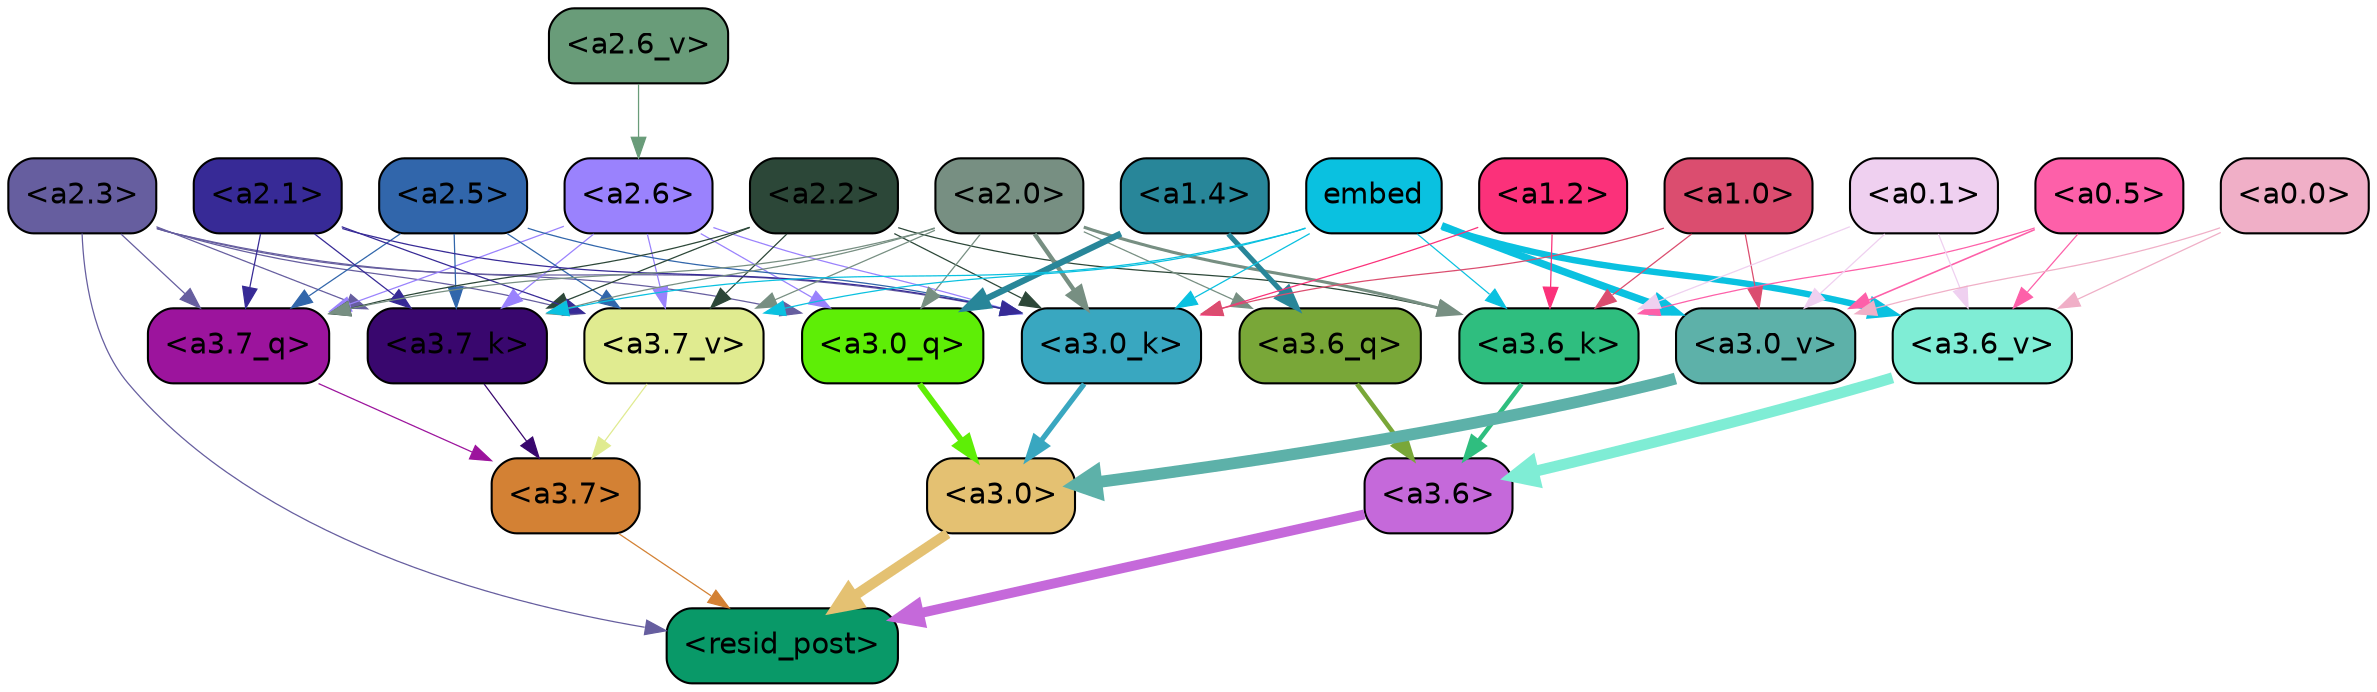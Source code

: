 strict digraph "" {
	graph [bgcolor=transparent,
		layout=dot,
		overlap=false,
		splines=true
	];
	"<a3.7>"	[color=black,
		fillcolor="#d38134",
		fontname=Helvetica,
		shape=box,
		style="filled, rounded"];
	"<resid_post>"	[color=black,
		fillcolor="#099968",
		fontname=Helvetica,
		shape=box,
		style="filled, rounded"];
	"<a3.7>" -> "<resid_post>"	[color="#d38134",
		penwidth=0.6];
	"<a3.6>"	[color=black,
		fillcolor="#c569da",
		fontname=Helvetica,
		shape=box,
		style="filled, rounded"];
	"<a3.6>" -> "<resid_post>"	[color="#c569da",
		penwidth=4.7534414529800415];
	"<a3.0>"	[color=black,
		fillcolor="#e4c172",
		fontname=Helvetica,
		shape=box,
		style="filled, rounded"];
	"<a3.0>" -> "<resid_post>"	[color="#e4c172",
		penwidth=4.898576855659485];
	"<a2.3>"	[color=black,
		fillcolor="#665e9f",
		fontname=Helvetica,
		shape=box,
		style="filled, rounded"];
	"<a2.3>" -> "<resid_post>"	[color="#665e9f",
		penwidth=0.6];
	"<a3.7_q>"	[color=black,
		fillcolor="#9c149d",
		fontname=Helvetica,
		shape=box,
		style="filled, rounded"];
	"<a2.3>" -> "<a3.7_q>"	[color="#665e9f",
		penwidth=0.6];
	"<a3.0_q>"	[color=black,
		fillcolor="#5eee06",
		fontname=Helvetica,
		shape=box,
		style="filled, rounded"];
	"<a2.3>" -> "<a3.0_q>"	[color="#665e9f",
		penwidth=0.6];
	"<a3.7_k>"	[color=black,
		fillcolor="#39076e",
		fontname=Helvetica,
		shape=box,
		style="filled, rounded"];
	"<a2.3>" -> "<a3.7_k>"	[color="#665e9f",
		penwidth=0.6];
	"<a3.0_k>"	[color=black,
		fillcolor="#39a7c0",
		fontname=Helvetica,
		shape=box,
		style="filled, rounded"];
	"<a2.3>" -> "<a3.0_k>"	[color="#665e9f",
		penwidth=0.6];
	"<a3.7_v>"	[color=black,
		fillcolor="#e0eb90",
		fontname=Helvetica,
		shape=box,
		style="filled, rounded"];
	"<a2.3>" -> "<a3.7_v>"	[color="#665e9f",
		penwidth=0.6];
	"<a3.7_q>" -> "<a3.7>"	[color="#9c149d",
		penwidth=0.6];
	"<a3.6_q>"	[color=black,
		fillcolor="#79a738",
		fontname=Helvetica,
		shape=box,
		style="filled, rounded"];
	"<a3.6_q>" -> "<a3.6>"	[color="#79a738",
		penwidth=2.160832464694977];
	"<a3.0_q>" -> "<a3.0>"	[color="#5eee06",
		penwidth=2.870753765106201];
	"<a3.7_k>" -> "<a3.7>"	[color="#39076e",
		penwidth=0.6];
	"<a3.6_k>"	[color=black,
		fillcolor="#2fbe7f",
		fontname=Helvetica,
		shape=box,
		style="filled, rounded"];
	"<a3.6_k>" -> "<a3.6>"	[color="#2fbe7f",
		penwidth=2.13908451795578];
	"<a3.0_k>" -> "<a3.0>"	[color="#39a7c0",
		penwidth=2.520303964614868];
	"<a3.7_v>" -> "<a3.7>"	[color="#e0eb90",
		penwidth=0.6];
	"<a3.6_v>"	[color=black,
		fillcolor="#7fedd5",
		fontname=Helvetica,
		shape=box,
		style="filled, rounded"];
	"<a3.6_v>" -> "<a3.6>"	[color="#7fedd5",
		penwidth=5.297133803367615];
	"<a3.0_v>"	[color=black,
		fillcolor="#5db1a9",
		fontname=Helvetica,
		shape=box,
		style="filled, rounded"];
	"<a3.0_v>" -> "<a3.0>"	[color="#5db1a9",
		penwidth=5.680712580680847];
	"<a2.6>"	[color=black,
		fillcolor="#9a82fd",
		fontname=Helvetica,
		shape=box,
		style="filled, rounded"];
	"<a2.6>" -> "<a3.7_q>"	[color="#9a82fd",
		penwidth=0.6];
	"<a2.6>" -> "<a3.0_q>"	[color="#9a82fd",
		penwidth=0.6];
	"<a2.6>" -> "<a3.7_k>"	[color="#9a82fd",
		penwidth=0.6];
	"<a2.6>" -> "<a3.0_k>"	[color="#9a82fd",
		penwidth=0.6];
	"<a2.6>" -> "<a3.7_v>"	[color="#9a82fd",
		penwidth=0.6];
	"<a2.5>"	[color=black,
		fillcolor="#3166ab",
		fontname=Helvetica,
		shape=box,
		style="filled, rounded"];
	"<a2.5>" -> "<a3.7_q>"	[color="#3166ab",
		penwidth=0.6];
	"<a2.5>" -> "<a3.7_k>"	[color="#3166ab",
		penwidth=0.6];
	"<a2.5>" -> "<a3.0_k>"	[color="#3166ab",
		penwidth=0.6];
	"<a2.5>" -> "<a3.7_v>"	[color="#3166ab",
		penwidth=0.6];
	"<a2.2>"	[color=black,
		fillcolor="#2c4738",
		fontname=Helvetica,
		shape=box,
		style="filled, rounded"];
	"<a2.2>" -> "<a3.7_q>"	[color="#2c4738",
		penwidth=0.6];
	"<a2.2>" -> "<a3.7_k>"	[color="#2c4738",
		penwidth=0.6];
	"<a2.2>" -> "<a3.6_k>"	[color="#2c4738",
		penwidth=0.6];
	"<a2.2>" -> "<a3.0_k>"	[color="#2c4738",
		penwidth=0.6];
	"<a2.2>" -> "<a3.7_v>"	[color="#2c4738",
		penwidth=0.6];
	"<a2.1>"	[color=black,
		fillcolor="#372a96",
		fontname=Helvetica,
		shape=box,
		style="filled, rounded"];
	"<a2.1>" -> "<a3.7_q>"	[color="#372a96",
		penwidth=0.6];
	"<a2.1>" -> "<a3.7_k>"	[color="#372a96",
		penwidth=0.6];
	"<a2.1>" -> "<a3.0_k>"	[color="#372a96",
		penwidth=0.6];
	"<a2.1>" -> "<a3.7_v>"	[color="#372a96",
		penwidth=0.6];
	"<a2.0>"	[color=black,
		fillcolor="#778f82",
		fontname=Helvetica,
		shape=box,
		style="filled, rounded"];
	"<a2.0>" -> "<a3.7_q>"	[color="#778f82",
		penwidth=0.6];
	"<a2.0>" -> "<a3.6_q>"	[color="#778f82",
		penwidth=0.6];
	"<a2.0>" -> "<a3.0_q>"	[color="#778f82",
		penwidth=0.6];
	"<a2.0>" -> "<a3.7_k>"	[color="#778f82",
		penwidth=0.6];
	"<a2.0>" -> "<a3.6_k>"	[color="#778f82",
		penwidth=1.4807794839143753];
	"<a2.0>" -> "<a3.0_k>"	[color="#778f82",
		penwidth=2.095262974500656];
	"<a2.0>" -> "<a3.7_v>"	[color="#778f82",
		penwidth=0.6];
	"<a1.4>"	[color=black,
		fillcolor="#288699",
		fontname=Helvetica,
		shape=box,
		style="filled, rounded"];
	"<a1.4>" -> "<a3.6_q>"	[color="#288699",
		penwidth=2.425799250602722];
	"<a1.4>" -> "<a3.0_q>"	[color="#288699",
		penwidth=3.0341034531593323];
	embed	[color=black,
		fillcolor="#0ac1e0",
		fontname=Helvetica,
		shape=box,
		style="filled, rounded"];
	embed -> "<a3.7_k>"	[color="#0ac1e0",
		penwidth=0.6];
	embed -> "<a3.6_k>"	[color="#0ac1e0",
		penwidth=0.6];
	embed -> "<a3.0_k>"	[color="#0ac1e0",
		penwidth=0.6];
	embed -> "<a3.7_v>"	[color="#0ac1e0",
		penwidth=0.6];
	embed -> "<a3.6_v>"	[color="#0ac1e0",
		penwidth=3.067279100418091];
	embed -> "<a3.0_v>"	[color="#0ac1e0",
		penwidth=3.5202720761299133];
	"<a1.2>"	[color=black,
		fillcolor="#fb317a",
		fontname=Helvetica,
		shape=box,
		style="filled, rounded"];
	"<a1.2>" -> "<a3.6_k>"	[color="#fb317a",
		penwidth=0.6];
	"<a1.2>" -> "<a3.0_k>"	[color="#fb317a",
		penwidth=0.6];
	"<a1.0>"	[color=black,
		fillcolor="#db4d6f",
		fontname=Helvetica,
		shape=box,
		style="filled, rounded"];
	"<a1.0>" -> "<a3.6_k>"	[color="#db4d6f",
		penwidth=0.6];
	"<a1.0>" -> "<a3.0_k>"	[color="#db4d6f",
		penwidth=0.6];
	"<a1.0>" -> "<a3.0_v>"	[color="#db4d6f",
		penwidth=0.6];
	"<a0.5>"	[color=black,
		fillcolor="#fd60a9",
		fontname=Helvetica,
		shape=box,
		style="filled, rounded"];
	"<a0.5>" -> "<a3.6_k>"	[color="#fd60a9",
		penwidth=0.6];
	"<a0.5>" -> "<a3.6_v>"	[color="#fd60a9",
		penwidth=0.6];
	"<a0.5>" -> "<a3.0_v>"	[color="#fd60a9",
		penwidth=0.764040544629097];
	"<a0.1>"	[color=black,
		fillcolor="#efd0f0",
		fontname=Helvetica,
		shape=box,
		style="filled, rounded"];
	"<a0.1>" -> "<a3.6_k>"	[color="#efd0f0",
		penwidth=0.6];
	"<a0.1>" -> "<a3.6_v>"	[color="#efd0f0",
		penwidth=0.6];
	"<a0.1>" -> "<a3.0_v>"	[color="#efd0f0",
		penwidth=0.6];
	"<a0.0>"	[color=black,
		fillcolor="#f0afc7",
		fontname=Helvetica,
		shape=box,
		style="filled, rounded"];
	"<a0.0>" -> "<a3.6_v>"	[color="#f0afc7",
		penwidth=0.6];
	"<a0.0>" -> "<a3.0_v>"	[color="#f0afc7",
		penwidth=0.6];
	"<a2.6_v>"	[color=black,
		fillcolor="#699c79",
		fontname=Helvetica,
		shape=box,
		style="filled, rounded"];
	"<a2.6_v>" -> "<a2.6>"	[color="#699c79",
		penwidth=0.6];
}
